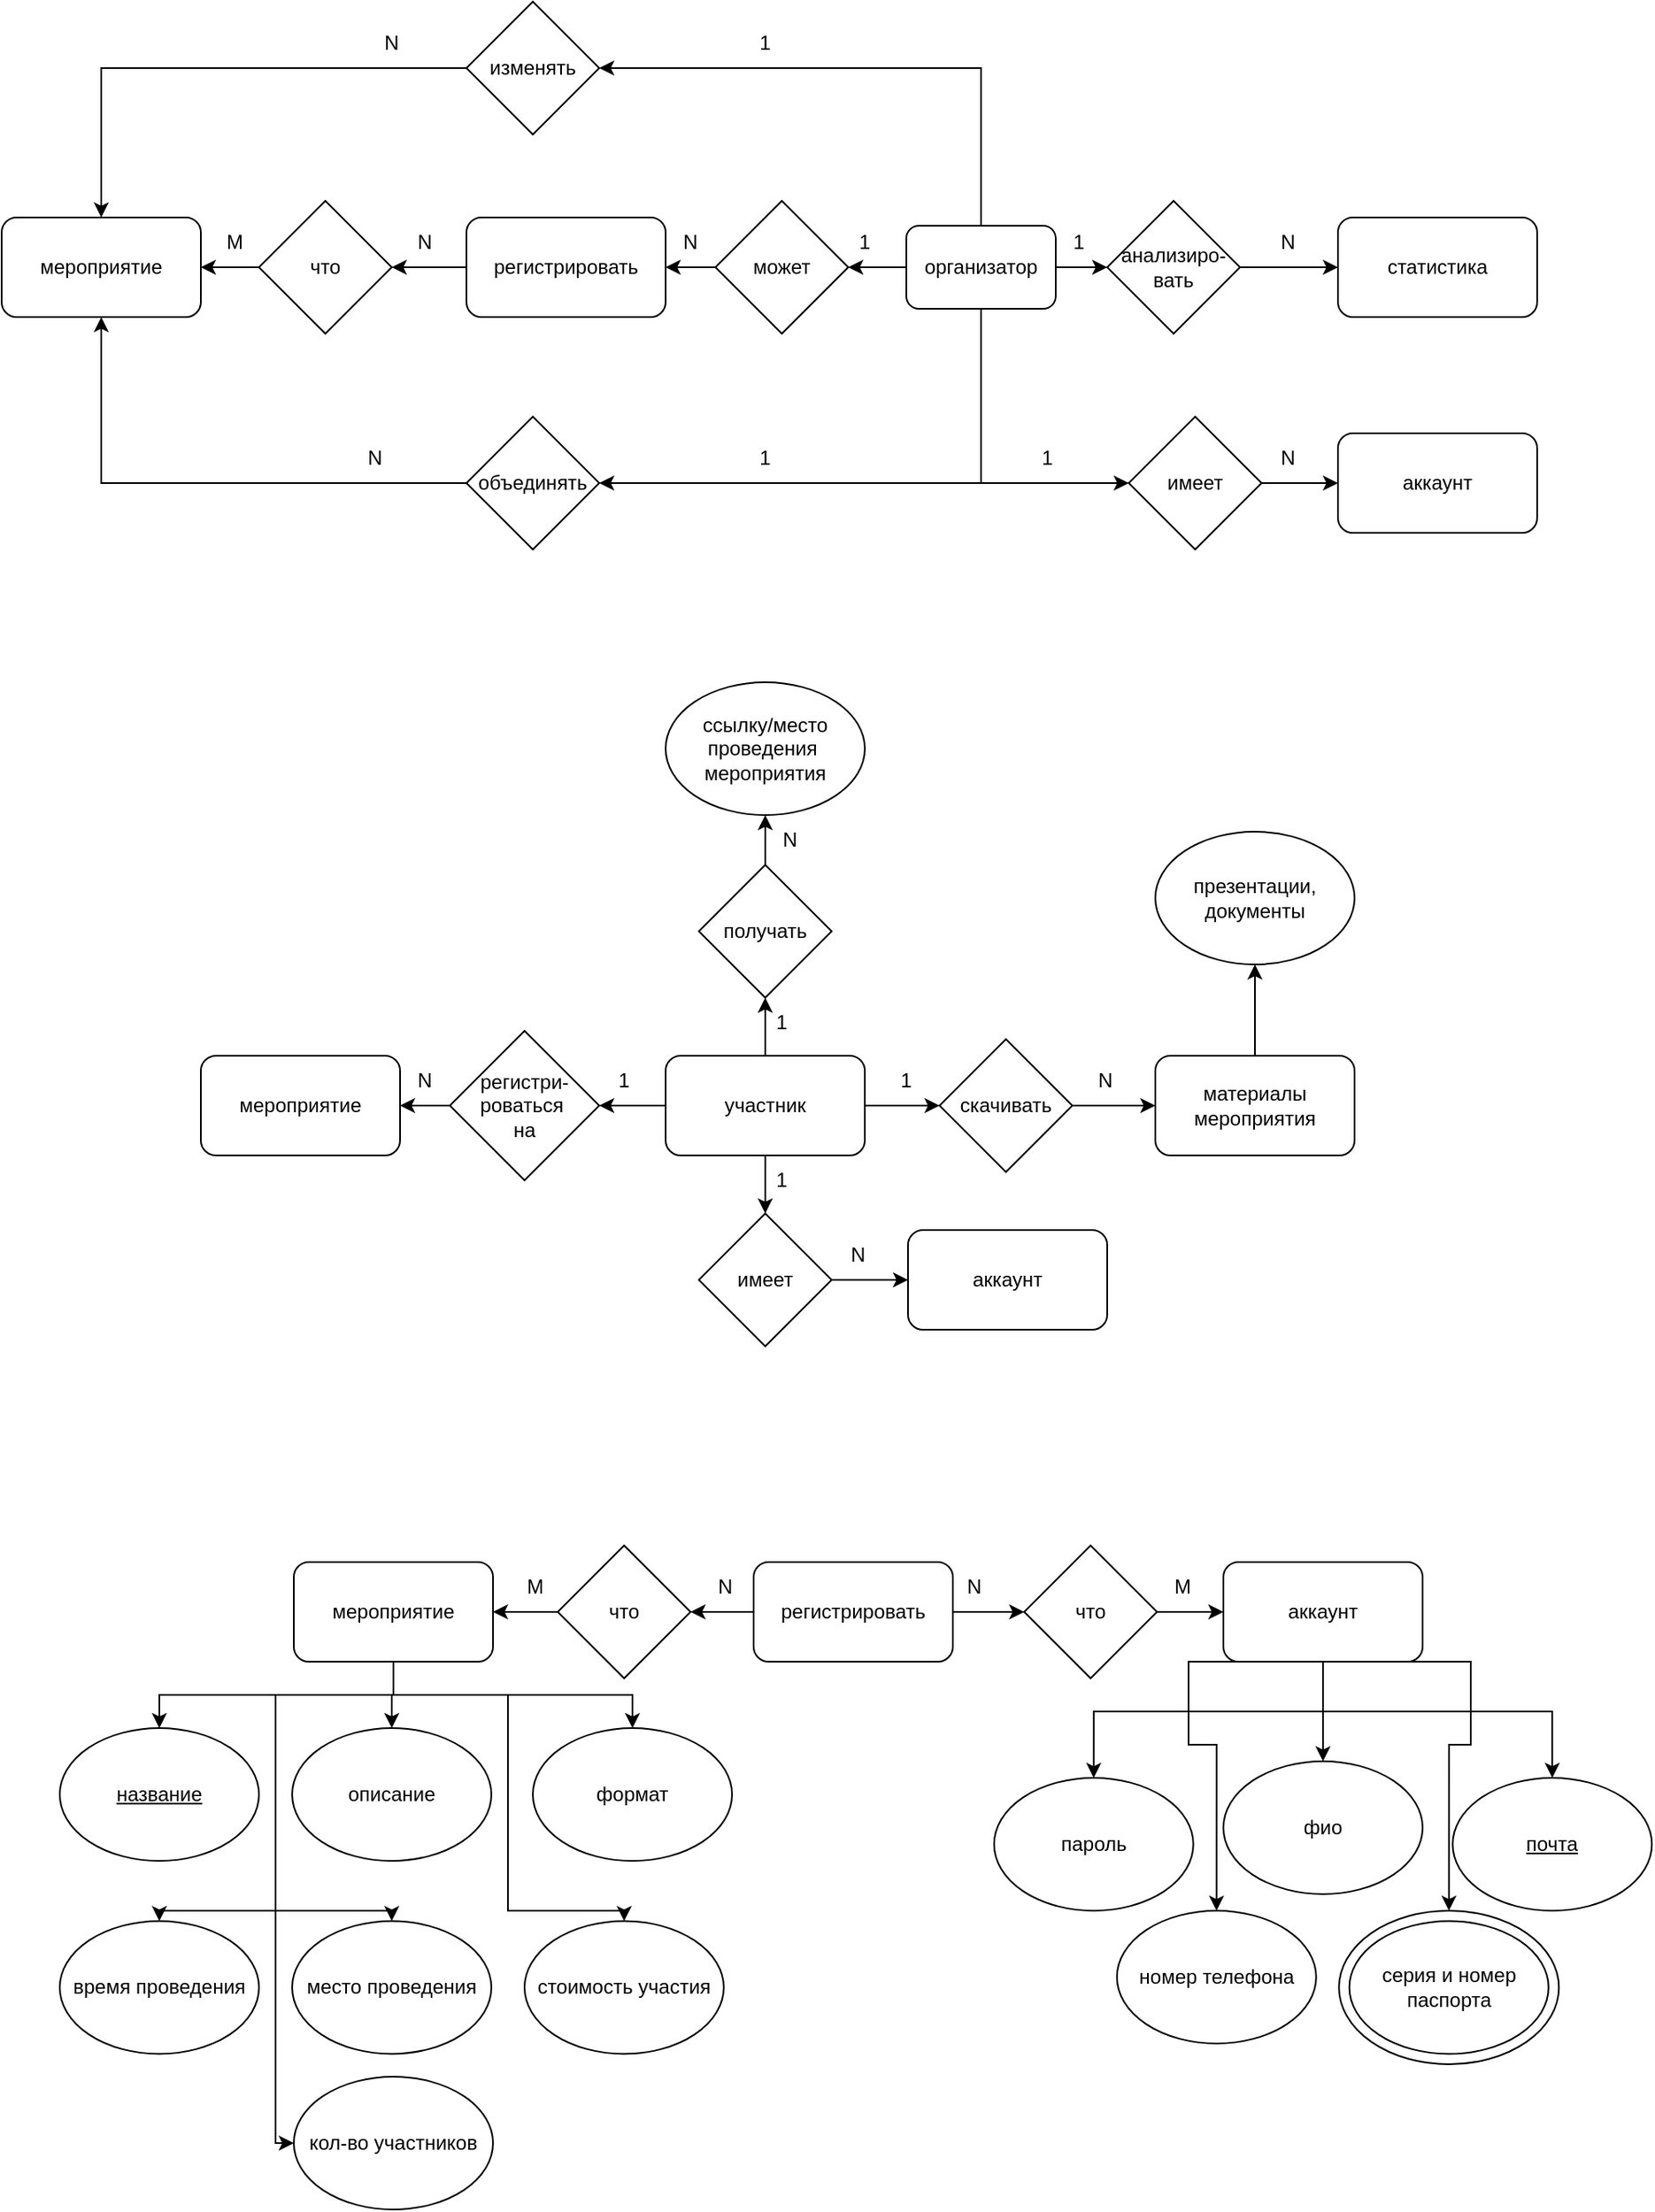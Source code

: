 <mxfile version="24.7.16">
  <diagram name="Страница — 1" id="YensprGPjTM1d7uEWsoD">
    <mxGraphModel dx="2220" dy="796" grid="1" gridSize="10" guides="1" tooltips="1" connect="1" arrows="1" fold="1" page="1" pageScale="1" pageWidth="827" pageHeight="1169" math="0" shadow="0">
      <root>
        <mxCell id="0" />
        <mxCell id="1" parent="0" />
        <mxCell id="8CcNq75CWnog5WnfZl6e-116" value="" style="ellipse;whiteSpace=wrap;html=1;" vertex="1" parent="1">
          <mxGeometry x="700.62" y="1180" width="132.5" height="92.5" as="geometry" />
        </mxCell>
        <mxCell id="8CcNq75CWnog5WnfZl6e-115" value="серия и номер паспорта" style="ellipse;whiteSpace=wrap;html=1;" vertex="1" parent="1">
          <mxGeometry x="706.87" y="1186.25" width="120" height="80" as="geometry" />
        </mxCell>
        <mxCell id="8CcNq75CWnog5WnfZl6e-18" style="edgeStyle=orthogonalEdgeStyle;rounded=0;orthogonalLoop=1;jettySize=auto;html=1;exitX=0.5;exitY=0;exitDx=0;exitDy=0;entryX=1;entryY=0.5;entryDx=0;entryDy=0;" edge="1" parent="1" source="8CcNq75CWnog5WnfZl6e-2" target="8CcNq75CWnog5WnfZl6e-5">
          <mxGeometry relative="1" as="geometry" />
        </mxCell>
        <mxCell id="8CcNq75CWnog5WnfZl6e-22" style="edgeStyle=orthogonalEdgeStyle;rounded=0;orthogonalLoop=1;jettySize=auto;html=1;exitX=1;exitY=0.5;exitDx=0;exitDy=0;entryX=0;entryY=0.5;entryDx=0;entryDy=0;" edge="1" parent="1" source="8CcNq75CWnog5WnfZl6e-2" target="8CcNq75CWnog5WnfZl6e-8">
          <mxGeometry relative="1" as="geometry" />
        </mxCell>
        <mxCell id="8CcNq75CWnog5WnfZl6e-30" style="edgeStyle=orthogonalEdgeStyle;rounded=0;orthogonalLoop=1;jettySize=auto;html=1;exitX=0.5;exitY=1;exitDx=0;exitDy=0;entryX=1;entryY=0.5;entryDx=0;entryDy=0;" edge="1" parent="1" source="8CcNq75CWnog5WnfZl6e-2" target="8CcNq75CWnog5WnfZl6e-6">
          <mxGeometry relative="1" as="geometry" />
        </mxCell>
        <mxCell id="8CcNq75CWnog5WnfZl6e-31" style="edgeStyle=orthogonalEdgeStyle;rounded=0;orthogonalLoop=1;jettySize=auto;html=1;exitX=0.5;exitY=1;exitDx=0;exitDy=0;entryX=0;entryY=0.5;entryDx=0;entryDy=0;" edge="1" parent="1" source="8CcNq75CWnog5WnfZl6e-2" target="8CcNq75CWnog5WnfZl6e-26">
          <mxGeometry relative="1" as="geometry" />
        </mxCell>
        <mxCell id="8CcNq75CWnog5WnfZl6e-82" style="edgeStyle=orthogonalEdgeStyle;rounded=0;orthogonalLoop=1;jettySize=auto;html=1;exitX=0;exitY=0.5;exitDx=0;exitDy=0;entryX=1;entryY=0.5;entryDx=0;entryDy=0;" edge="1" parent="1" source="8CcNq75CWnog5WnfZl6e-2" target="8CcNq75CWnog5WnfZl6e-79">
          <mxGeometry relative="1" as="geometry" />
        </mxCell>
        <mxCell id="8CcNq75CWnog5WnfZl6e-2" value="&lt;font face=&quot;Helvetica&quot; style=&quot;font-size: 12px;&quot;&gt;организатор&lt;/font&gt;" style="rounded=1;whiteSpace=wrap;html=1;" vertex="1" parent="1">
          <mxGeometry x="440" y="165" width="90" height="50" as="geometry" />
        </mxCell>
        <mxCell id="8CcNq75CWnog5WnfZl6e-20" style="edgeStyle=orthogonalEdgeStyle;rounded=0;orthogonalLoop=1;jettySize=auto;html=1;entryX=0.5;entryY=0;entryDx=0;entryDy=0;" edge="1" parent="1" source="8CcNq75CWnog5WnfZl6e-5" target="8CcNq75CWnog5WnfZl6e-10">
          <mxGeometry relative="1" as="geometry" />
        </mxCell>
        <mxCell id="8CcNq75CWnog5WnfZl6e-5" value="изменять" style="rhombus;whiteSpace=wrap;html=1;" vertex="1" parent="1">
          <mxGeometry x="175" y="30" width="80" height="80" as="geometry" />
        </mxCell>
        <mxCell id="8CcNq75CWnog5WnfZl6e-21" style="edgeStyle=orthogonalEdgeStyle;rounded=0;orthogonalLoop=1;jettySize=auto;html=1;exitX=0;exitY=0.5;exitDx=0;exitDy=0;entryX=0.5;entryY=1;entryDx=0;entryDy=0;" edge="1" parent="1" source="8CcNq75CWnog5WnfZl6e-6" target="8CcNq75CWnog5WnfZl6e-10">
          <mxGeometry relative="1" as="geometry" />
        </mxCell>
        <mxCell id="8CcNq75CWnog5WnfZl6e-6" value="объединять" style="rhombus;whiteSpace=wrap;html=1;" vertex="1" parent="1">
          <mxGeometry x="175" y="280" width="80" height="80" as="geometry" />
        </mxCell>
        <mxCell id="8CcNq75CWnog5WnfZl6e-23" style="edgeStyle=orthogonalEdgeStyle;rounded=0;orthogonalLoop=1;jettySize=auto;html=1;exitX=1;exitY=0.5;exitDx=0;exitDy=0;entryX=0;entryY=0.5;entryDx=0;entryDy=0;" edge="1" parent="1" source="8CcNq75CWnog5WnfZl6e-8" target="8CcNq75CWnog5WnfZl6e-9">
          <mxGeometry relative="1" as="geometry" />
        </mxCell>
        <mxCell id="8CcNq75CWnog5WnfZl6e-8" value="анализиро-&lt;div&gt;вать&lt;/div&gt;" style="rhombus;whiteSpace=wrap;html=1;" vertex="1" parent="1">
          <mxGeometry x="561" y="150" width="80" height="80" as="geometry" />
        </mxCell>
        <mxCell id="8CcNq75CWnog5WnfZl6e-9" value="статистика" style="rounded=1;whiteSpace=wrap;html=1;" vertex="1" parent="1">
          <mxGeometry x="700" y="160" width="120" height="60" as="geometry" />
        </mxCell>
        <mxCell id="8CcNq75CWnog5WnfZl6e-10" value="мероприятие" style="rounded=1;whiteSpace=wrap;html=1;" vertex="1" parent="1">
          <mxGeometry x="-105" y="160" width="120" height="60" as="geometry" />
        </mxCell>
        <mxCell id="8CcNq75CWnog5WnfZl6e-28" style="edgeStyle=orthogonalEdgeStyle;rounded=0;orthogonalLoop=1;jettySize=auto;html=1;exitX=1;exitY=0.5;exitDx=0;exitDy=0;entryX=0;entryY=0.5;entryDx=0;entryDy=0;" edge="1" parent="1" source="8CcNq75CWnog5WnfZl6e-26" target="8CcNq75CWnog5WnfZl6e-27">
          <mxGeometry relative="1" as="geometry" />
        </mxCell>
        <mxCell id="8CcNq75CWnog5WnfZl6e-26" value="имеет" style="rhombus;whiteSpace=wrap;html=1;" vertex="1" parent="1">
          <mxGeometry x="574" y="280" width="80" height="80" as="geometry" />
        </mxCell>
        <mxCell id="8CcNq75CWnog5WnfZl6e-27" value="аккаунт" style="rounded=1;whiteSpace=wrap;html=1;" vertex="1" parent="1">
          <mxGeometry x="700" y="290" width="120" height="60" as="geometry" />
        </mxCell>
        <mxCell id="8CcNq75CWnog5WnfZl6e-42" style="edgeStyle=orthogonalEdgeStyle;rounded=0;orthogonalLoop=1;jettySize=auto;html=1;exitX=0;exitY=0.5;exitDx=0;exitDy=0;entryX=1;entryY=0.5;entryDx=0;entryDy=0;" edge="1" parent="1" source="8CcNq75CWnog5WnfZl6e-29" target="8CcNq75CWnog5WnfZl6e-41">
          <mxGeometry relative="1" as="geometry" />
        </mxCell>
        <mxCell id="8CcNq75CWnog5WnfZl6e-47" style="edgeStyle=orthogonalEdgeStyle;rounded=0;orthogonalLoop=1;jettySize=auto;html=1;exitX=0.5;exitY=0;exitDx=0;exitDy=0;entryX=0.5;entryY=1;entryDx=0;entryDy=0;" edge="1" parent="1" source="8CcNq75CWnog5WnfZl6e-29" target="8CcNq75CWnog5WnfZl6e-46">
          <mxGeometry relative="1" as="geometry" />
        </mxCell>
        <mxCell id="8CcNq75CWnog5WnfZl6e-51" style="edgeStyle=orthogonalEdgeStyle;rounded=0;orthogonalLoop=1;jettySize=auto;html=1;exitX=1;exitY=0.5;exitDx=0;exitDy=0;entryX=0;entryY=0.5;entryDx=0;entryDy=0;" edge="1" parent="1" source="8CcNq75CWnog5WnfZl6e-29" target="8CcNq75CWnog5WnfZl6e-50">
          <mxGeometry relative="1" as="geometry" />
        </mxCell>
        <mxCell id="8CcNq75CWnog5WnfZl6e-60" style="edgeStyle=orthogonalEdgeStyle;rounded=0;orthogonalLoop=1;jettySize=auto;html=1;exitX=0.5;exitY=1;exitDx=0;exitDy=0;entryX=0.5;entryY=0;entryDx=0;entryDy=0;" edge="1" parent="1" source="8CcNq75CWnog5WnfZl6e-29" target="8CcNq75CWnog5WnfZl6e-58">
          <mxGeometry relative="1" as="geometry" />
        </mxCell>
        <mxCell id="8CcNq75CWnog5WnfZl6e-29" value="участник" style="rounded=1;whiteSpace=wrap;html=1;" vertex="1" parent="1">
          <mxGeometry x="295" y="665" width="120" height="60" as="geometry" />
        </mxCell>
        <mxCell id="8CcNq75CWnog5WnfZl6e-45" style="edgeStyle=orthogonalEdgeStyle;rounded=0;orthogonalLoop=1;jettySize=auto;html=1;exitX=0;exitY=0.5;exitDx=0;exitDy=0;entryX=1;entryY=0.5;entryDx=0;entryDy=0;" edge="1" parent="1" source="8CcNq75CWnog5WnfZl6e-41" target="8CcNq75CWnog5WnfZl6e-44">
          <mxGeometry relative="1" as="geometry" />
        </mxCell>
        <mxCell id="8CcNq75CWnog5WnfZl6e-41" value="&lt;font face=&quot;Helvetica&quot; style=&quot;font-size: 12px;&quot;&gt;регистри-&lt;/font&gt;&lt;div&gt;&lt;font face=&quot;Helvetica&quot; style=&quot;font-size: 12px;&quot;&gt;роваться&amp;nbsp;&lt;/font&gt;&lt;/div&gt;&lt;div&gt;&lt;font face=&quot;Helvetica&quot; style=&quot;font-size: 12px;&quot;&gt;на&lt;/font&gt;&lt;/div&gt;" style="rhombus;whiteSpace=wrap;html=1;" vertex="1" parent="1">
          <mxGeometry x="165" y="650" width="90" height="90" as="geometry" />
        </mxCell>
        <mxCell id="8CcNq75CWnog5WnfZl6e-44" value="мероприятие" style="rounded=1;whiteSpace=wrap;html=1;" vertex="1" parent="1">
          <mxGeometry x="15" y="665" width="120" height="60" as="geometry" />
        </mxCell>
        <mxCell id="8CcNq75CWnog5WnfZl6e-49" style="edgeStyle=orthogonalEdgeStyle;rounded=0;orthogonalLoop=1;jettySize=auto;html=1;exitX=0.5;exitY=0;exitDx=0;exitDy=0;entryX=0.5;entryY=1;entryDx=0;entryDy=0;" edge="1" parent="1" source="8CcNq75CWnog5WnfZl6e-46" target="8CcNq75CWnog5WnfZl6e-48">
          <mxGeometry relative="1" as="geometry" />
        </mxCell>
        <mxCell id="8CcNq75CWnog5WnfZl6e-46" value="получать" style="rhombus;whiteSpace=wrap;html=1;" vertex="1" parent="1">
          <mxGeometry x="315" y="550" width="80" height="80" as="geometry" />
        </mxCell>
        <mxCell id="8CcNq75CWnog5WnfZl6e-48" value="ссылку/место&lt;div&gt;проведения&amp;nbsp;&lt;/div&gt;&lt;div&gt;мероприятия&lt;/div&gt;" style="ellipse;whiteSpace=wrap;html=1;" vertex="1" parent="1">
          <mxGeometry x="295" y="440" width="120" height="80" as="geometry" />
        </mxCell>
        <mxCell id="8CcNq75CWnog5WnfZl6e-53" style="edgeStyle=orthogonalEdgeStyle;rounded=0;orthogonalLoop=1;jettySize=auto;html=1;exitX=1;exitY=0.5;exitDx=0;exitDy=0;entryX=0;entryY=0.5;entryDx=0;entryDy=0;" edge="1" parent="1" source="8CcNq75CWnog5WnfZl6e-50" target="8CcNq75CWnog5WnfZl6e-52">
          <mxGeometry relative="1" as="geometry" />
        </mxCell>
        <mxCell id="8CcNq75CWnog5WnfZl6e-50" value="скачивать" style="rhombus;whiteSpace=wrap;html=1;" vertex="1" parent="1">
          <mxGeometry x="460" y="655" width="80" height="80" as="geometry" />
        </mxCell>
        <mxCell id="8CcNq75CWnog5WnfZl6e-55" style="edgeStyle=orthogonalEdgeStyle;rounded=0;orthogonalLoop=1;jettySize=auto;html=1;exitX=0.5;exitY=0;exitDx=0;exitDy=0;entryX=0.5;entryY=1;entryDx=0;entryDy=0;" edge="1" parent="1" source="8CcNq75CWnog5WnfZl6e-52" target="8CcNq75CWnog5WnfZl6e-54">
          <mxGeometry relative="1" as="geometry" />
        </mxCell>
        <mxCell id="8CcNq75CWnog5WnfZl6e-52" value="материалы мероприятия" style="rounded=1;whiteSpace=wrap;html=1;" vertex="1" parent="1">
          <mxGeometry x="590" y="665" width="120" height="60" as="geometry" />
        </mxCell>
        <mxCell id="8CcNq75CWnog5WnfZl6e-54" value="презентации, документы" style="ellipse;whiteSpace=wrap;html=1;" vertex="1" parent="1">
          <mxGeometry x="590" y="530" width="120" height="80" as="geometry" />
        </mxCell>
        <mxCell id="8CcNq75CWnog5WnfZl6e-57" style="edgeStyle=orthogonalEdgeStyle;rounded=0;orthogonalLoop=1;jettySize=auto;html=1;exitX=1;exitY=0.5;exitDx=0;exitDy=0;entryX=0;entryY=0.5;entryDx=0;entryDy=0;" edge="1" parent="1" source="8CcNq75CWnog5WnfZl6e-58" target="8CcNq75CWnog5WnfZl6e-59">
          <mxGeometry relative="1" as="geometry" />
        </mxCell>
        <mxCell id="8CcNq75CWnog5WnfZl6e-58" value="имеет" style="rhombus;whiteSpace=wrap;html=1;" vertex="1" parent="1">
          <mxGeometry x="315" y="760" width="80" height="80" as="geometry" />
        </mxCell>
        <mxCell id="8CcNq75CWnog5WnfZl6e-59" value="аккаунт" style="rounded=1;whiteSpace=wrap;html=1;" vertex="1" parent="1">
          <mxGeometry x="441" y="770" width="120" height="60" as="geometry" />
        </mxCell>
        <mxCell id="8CcNq75CWnog5WnfZl6e-61" value="1" style="text;html=1;align=center;verticalAlign=middle;whiteSpace=wrap;rounded=0;" vertex="1" parent="1">
          <mxGeometry x="335" y="630" width="60" height="30" as="geometry" />
        </mxCell>
        <mxCell id="8CcNq75CWnog5WnfZl6e-62" value="N" style="text;html=1;align=center;verticalAlign=middle;whiteSpace=wrap;rounded=0;" vertex="1" parent="1">
          <mxGeometry x="530" y="665" width="60" height="30" as="geometry" />
        </mxCell>
        <mxCell id="8CcNq75CWnog5WnfZl6e-63" value="N" style="text;html=1;align=center;verticalAlign=middle;whiteSpace=wrap;rounded=0;" vertex="1" parent="1">
          <mxGeometry x="340" y="520" width="60" height="30" as="geometry" />
        </mxCell>
        <mxCell id="8CcNq75CWnog5WnfZl6e-64" value="N" style="text;html=1;align=center;verticalAlign=middle;whiteSpace=wrap;rounded=0;" vertex="1" parent="1">
          <mxGeometry x="120" y="665" width="60" height="30" as="geometry" />
        </mxCell>
        <mxCell id="8CcNq75CWnog5WnfZl6e-65" value="1" style="text;html=1;align=center;verticalAlign=middle;whiteSpace=wrap;rounded=0;" vertex="1" parent="1">
          <mxGeometry x="240" y="665" width="60" height="30" as="geometry" />
        </mxCell>
        <mxCell id="8CcNq75CWnog5WnfZl6e-66" value="1" style="text;html=1;align=center;verticalAlign=middle;whiteSpace=wrap;rounded=0;" vertex="1" parent="1">
          <mxGeometry x="410" y="665" width="60" height="30" as="geometry" />
        </mxCell>
        <mxCell id="8CcNq75CWnog5WnfZl6e-67" value="1" style="text;html=1;align=center;verticalAlign=middle;whiteSpace=wrap;rounded=0;" vertex="1" parent="1">
          <mxGeometry x="335" y="725" width="60" height="30" as="geometry" />
        </mxCell>
        <mxCell id="8CcNq75CWnog5WnfZl6e-69" value="1" style="text;html=1;align=center;verticalAlign=middle;whiteSpace=wrap;rounded=0;" vertex="1" parent="1">
          <mxGeometry x="495" y="290" width="60" height="30" as="geometry" />
        </mxCell>
        <mxCell id="8CcNq75CWnog5WnfZl6e-71" value="1" style="text;html=1;align=center;verticalAlign=middle;whiteSpace=wrap;rounded=0;" vertex="1" parent="1">
          <mxGeometry x="325" y="290" width="60" height="30" as="geometry" />
        </mxCell>
        <mxCell id="8CcNq75CWnog5WnfZl6e-73" value="1" style="text;html=1;align=center;verticalAlign=middle;whiteSpace=wrap;rounded=0;" vertex="1" parent="1">
          <mxGeometry x="514" y="160" width="60" height="30" as="geometry" />
        </mxCell>
        <mxCell id="8CcNq75CWnog5WnfZl6e-74" value="1" style="text;html=1;align=center;verticalAlign=middle;whiteSpace=wrap;rounded=0;" vertex="1" parent="1">
          <mxGeometry x="325" y="40" width="60" height="30" as="geometry" />
        </mxCell>
        <mxCell id="8CcNq75CWnog5WnfZl6e-75" value="N" style="text;html=1;align=center;verticalAlign=middle;whiteSpace=wrap;rounded=0;" vertex="1" parent="1">
          <mxGeometry x="100" y="40" width="60" height="30" as="geometry" />
        </mxCell>
        <mxCell id="8CcNq75CWnog5WnfZl6e-76" value="N" style="text;html=1;align=center;verticalAlign=middle;whiteSpace=wrap;rounded=0;" vertex="1" parent="1">
          <mxGeometry x="90" y="290" width="60" height="30" as="geometry" />
        </mxCell>
        <mxCell id="8CcNq75CWnog5WnfZl6e-77" value="N" style="text;html=1;align=center;verticalAlign=middle;whiteSpace=wrap;rounded=0;" vertex="1" parent="1">
          <mxGeometry x="640" y="160" width="60" height="30" as="geometry" />
        </mxCell>
        <mxCell id="8CcNq75CWnog5WnfZl6e-83" style="edgeStyle=orthogonalEdgeStyle;rounded=0;orthogonalLoop=1;jettySize=auto;html=1;exitX=0;exitY=0.5;exitDx=0;exitDy=0;entryX=1;entryY=0.5;entryDx=0;entryDy=0;" edge="1" parent="1" source="8CcNq75CWnog5WnfZl6e-79" target="8CcNq75CWnog5WnfZl6e-80">
          <mxGeometry relative="1" as="geometry" />
        </mxCell>
        <mxCell id="8CcNq75CWnog5WnfZl6e-79" value="может" style="rhombus;whiteSpace=wrap;html=1;" vertex="1" parent="1">
          <mxGeometry x="325" y="150" width="80" height="80" as="geometry" />
        </mxCell>
        <mxCell id="8CcNq75CWnog5WnfZl6e-84" style="edgeStyle=orthogonalEdgeStyle;rounded=0;orthogonalLoop=1;jettySize=auto;html=1;exitX=0;exitY=0.5;exitDx=0;exitDy=0;entryX=1;entryY=0.5;entryDx=0;entryDy=0;" edge="1" parent="1" source="8CcNq75CWnog5WnfZl6e-80" target="8CcNq75CWnog5WnfZl6e-81">
          <mxGeometry relative="1" as="geometry" />
        </mxCell>
        <mxCell id="8CcNq75CWnog5WnfZl6e-80" value="регистрировать" style="rounded=1;whiteSpace=wrap;html=1;" vertex="1" parent="1">
          <mxGeometry x="175" y="160" width="120" height="60" as="geometry" />
        </mxCell>
        <mxCell id="8CcNq75CWnog5WnfZl6e-85" style="edgeStyle=orthogonalEdgeStyle;rounded=0;orthogonalLoop=1;jettySize=auto;html=1;exitX=0;exitY=0.5;exitDx=0;exitDy=0;entryX=1;entryY=0.5;entryDx=0;entryDy=0;" edge="1" parent="1" source="8CcNq75CWnog5WnfZl6e-81" target="8CcNq75CWnog5WnfZl6e-10">
          <mxGeometry relative="1" as="geometry" />
        </mxCell>
        <mxCell id="8CcNq75CWnog5WnfZl6e-81" value="что" style="rhombus;whiteSpace=wrap;html=1;" vertex="1" parent="1">
          <mxGeometry x="50" y="150" width="80" height="80" as="geometry" />
        </mxCell>
        <mxCell id="8CcNq75CWnog5WnfZl6e-86" value="N" style="text;html=1;align=center;verticalAlign=middle;whiteSpace=wrap;rounded=0;" vertex="1" parent="1">
          <mxGeometry x="280" y="160" width="60" height="30" as="geometry" />
        </mxCell>
        <mxCell id="8CcNq75CWnog5WnfZl6e-87" value="1" style="text;html=1;align=center;verticalAlign=middle;whiteSpace=wrap;rounded=0;" vertex="1" parent="1">
          <mxGeometry x="385" y="160" width="60" height="30" as="geometry" />
        </mxCell>
        <mxCell id="8CcNq75CWnog5WnfZl6e-93" style="edgeStyle=orthogonalEdgeStyle;rounded=0;orthogonalLoop=1;jettySize=auto;html=1;exitX=0;exitY=0.5;exitDx=0;exitDy=0;entryX=1;entryY=0.5;entryDx=0;entryDy=0;" edge="1" parent="1" source="8CcNq75CWnog5WnfZl6e-90" target="8CcNq75CWnog5WnfZl6e-91">
          <mxGeometry relative="1" as="geometry" />
        </mxCell>
        <mxCell id="8CcNq75CWnog5WnfZl6e-94" style="edgeStyle=orthogonalEdgeStyle;rounded=0;orthogonalLoop=1;jettySize=auto;html=1;exitX=1;exitY=0.5;exitDx=0;exitDy=0;entryX=0;entryY=0.5;entryDx=0;entryDy=0;" edge="1" parent="1" source="8CcNq75CWnog5WnfZl6e-90" target="8CcNq75CWnog5WnfZl6e-92">
          <mxGeometry relative="1" as="geometry" />
        </mxCell>
        <mxCell id="8CcNq75CWnog5WnfZl6e-90" value="регистрировать" style="rounded=1;whiteSpace=wrap;html=1;" vertex="1" parent="1">
          <mxGeometry x="348" y="970" width="120" height="60" as="geometry" />
        </mxCell>
        <mxCell id="8CcNq75CWnog5WnfZl6e-103" style="edgeStyle=orthogonalEdgeStyle;rounded=0;orthogonalLoop=1;jettySize=auto;html=1;exitX=0;exitY=0.5;exitDx=0;exitDy=0;entryX=1;entryY=0.5;entryDx=0;entryDy=0;" edge="1" parent="1" source="8CcNq75CWnog5WnfZl6e-91" target="8CcNq75CWnog5WnfZl6e-98">
          <mxGeometry relative="1" as="geometry" />
        </mxCell>
        <mxCell id="8CcNq75CWnog5WnfZl6e-91" value="что" style="rhombus;whiteSpace=wrap;html=1;" vertex="1" parent="1">
          <mxGeometry x="230" y="960" width="80" height="80" as="geometry" />
        </mxCell>
        <mxCell id="8CcNq75CWnog5WnfZl6e-106" style="edgeStyle=orthogonalEdgeStyle;rounded=0;orthogonalLoop=1;jettySize=auto;html=1;exitX=1;exitY=0.5;exitDx=0;exitDy=0;entryX=0;entryY=0.5;entryDx=0;entryDy=0;" edge="1" parent="1" source="8CcNq75CWnog5WnfZl6e-92" target="8CcNq75CWnog5WnfZl6e-105">
          <mxGeometry relative="1" as="geometry" />
        </mxCell>
        <mxCell id="8CcNq75CWnog5WnfZl6e-92" value="что" style="rhombus;whiteSpace=wrap;html=1;" vertex="1" parent="1">
          <mxGeometry x="511" y="960" width="80" height="80" as="geometry" />
        </mxCell>
        <mxCell id="8CcNq75CWnog5WnfZl6e-96" value="N" style="text;html=1;align=center;verticalAlign=middle;whiteSpace=wrap;rounded=0;" vertex="1" parent="1">
          <mxGeometry x="301" y="970" width="60" height="30" as="geometry" />
        </mxCell>
        <mxCell id="8CcNq75CWnog5WnfZl6e-97" value="N" style="text;html=1;align=center;verticalAlign=middle;whiteSpace=wrap;rounded=0;" vertex="1" parent="1">
          <mxGeometry x="451" y="970" width="60" height="30" as="geometry" />
        </mxCell>
        <mxCell id="8CcNq75CWnog5WnfZl6e-130" style="edgeStyle=orthogonalEdgeStyle;rounded=0;orthogonalLoop=1;jettySize=auto;html=1;exitX=0.5;exitY=1;exitDx=0;exitDy=0;entryX=0.5;entryY=0;entryDx=0;entryDy=0;" edge="1" parent="1" source="8CcNq75CWnog5WnfZl6e-98" target="8CcNq75CWnog5WnfZl6e-123">
          <mxGeometry relative="1" as="geometry">
            <Array as="points">
              <mxPoint x="131" y="1050" />
              <mxPoint x="-10" y="1050" />
            </Array>
          </mxGeometry>
        </mxCell>
        <mxCell id="8CcNq75CWnog5WnfZl6e-131" style="edgeStyle=orthogonalEdgeStyle;rounded=0;orthogonalLoop=1;jettySize=auto;html=1;exitX=0.5;exitY=1;exitDx=0;exitDy=0;entryX=0.5;entryY=0;entryDx=0;entryDy=0;" edge="1" parent="1" source="8CcNq75CWnog5WnfZl6e-98" target="8CcNq75CWnog5WnfZl6e-126">
          <mxGeometry relative="1" as="geometry">
            <Array as="points">
              <mxPoint x="131" y="1050" />
              <mxPoint x="275" y="1050" />
              <mxPoint x="275" y="1070" />
            </Array>
          </mxGeometry>
        </mxCell>
        <mxCell id="8CcNq75CWnog5WnfZl6e-132" style="edgeStyle=orthogonalEdgeStyle;rounded=0;orthogonalLoop=1;jettySize=auto;html=1;exitX=0.5;exitY=1;exitDx=0;exitDy=0;entryX=0.5;entryY=0;entryDx=0;entryDy=0;" edge="1" parent="1" source="8CcNq75CWnog5WnfZl6e-98" target="8CcNq75CWnog5WnfZl6e-124">
          <mxGeometry relative="1" as="geometry" />
        </mxCell>
        <mxCell id="8CcNq75CWnog5WnfZl6e-138" style="edgeStyle=orthogonalEdgeStyle;rounded=0;orthogonalLoop=1;jettySize=auto;html=1;exitX=0.5;exitY=1;exitDx=0;exitDy=0;entryX=0;entryY=0.5;entryDx=0;entryDy=0;" edge="1" parent="1" source="8CcNq75CWnog5WnfZl6e-98" target="8CcNq75CWnog5WnfZl6e-128">
          <mxGeometry relative="1" as="geometry">
            <Array as="points">
              <mxPoint x="131" y="1050" />
              <mxPoint x="60" y="1050" />
              <mxPoint x="60" y="1320" />
            </Array>
          </mxGeometry>
        </mxCell>
        <mxCell id="8CcNq75CWnog5WnfZl6e-98" value="мероприятие" style="rounded=1;whiteSpace=wrap;html=1;" vertex="1" parent="1">
          <mxGeometry x="71" y="970" width="120" height="60" as="geometry" />
        </mxCell>
        <mxCell id="8CcNq75CWnog5WnfZl6e-101" value="N" style="text;html=1;align=center;verticalAlign=middle;whiteSpace=wrap;rounded=0;" vertex="1" parent="1">
          <mxGeometry x="120" y="160" width="60" height="30" as="geometry" />
        </mxCell>
        <mxCell id="8CcNq75CWnog5WnfZl6e-102" value="M" style="text;html=1;align=center;verticalAlign=middle;resizable=0;points=[];autosize=1;strokeColor=none;fillColor=none;" vertex="1" parent="1">
          <mxGeometry x="20" y="160" width="30" height="30" as="geometry" />
        </mxCell>
        <mxCell id="8CcNq75CWnog5WnfZl6e-104" value="M" style="text;html=1;align=center;verticalAlign=middle;resizable=0;points=[];autosize=1;strokeColor=none;fillColor=none;" vertex="1" parent="1">
          <mxGeometry x="201" y="970" width="30" height="30" as="geometry" />
        </mxCell>
        <mxCell id="8CcNq75CWnog5WnfZl6e-118" style="edgeStyle=orthogonalEdgeStyle;rounded=0;orthogonalLoop=1;jettySize=auto;html=1;entryX=0.5;entryY=0;entryDx=0;entryDy=0;" edge="1" parent="1" source="8CcNq75CWnog5WnfZl6e-105" target="8CcNq75CWnog5WnfZl6e-111">
          <mxGeometry relative="1" as="geometry" />
        </mxCell>
        <mxCell id="8CcNq75CWnog5WnfZl6e-119" style="edgeStyle=orthogonalEdgeStyle;rounded=0;orthogonalLoop=1;jettySize=auto;html=1;entryX=0.5;entryY=0;entryDx=0;entryDy=0;" edge="1" parent="1" source="8CcNq75CWnog5WnfZl6e-105" target="8CcNq75CWnog5WnfZl6e-112">
          <mxGeometry relative="1" as="geometry">
            <Array as="points">
              <mxPoint x="691" y="1060" />
              <mxPoint x="553" y="1060" />
            </Array>
          </mxGeometry>
        </mxCell>
        <mxCell id="8CcNq75CWnog5WnfZl6e-120" style="edgeStyle=orthogonalEdgeStyle;rounded=0;orthogonalLoop=1;jettySize=auto;html=1;entryX=0.5;entryY=0;entryDx=0;entryDy=0;" edge="1" parent="1" source="8CcNq75CWnog5WnfZl6e-105" target="8CcNq75CWnog5WnfZl6e-113">
          <mxGeometry relative="1" as="geometry">
            <Array as="points">
              <mxPoint x="691" y="1060" />
              <mxPoint x="829" y="1060" />
            </Array>
          </mxGeometry>
        </mxCell>
        <mxCell id="8CcNq75CWnog5WnfZl6e-121" style="edgeStyle=orthogonalEdgeStyle;rounded=0;orthogonalLoop=1;jettySize=auto;html=1;exitX=0.5;exitY=1;exitDx=0;exitDy=0;entryX=0.5;entryY=0;entryDx=0;entryDy=0;" edge="1" parent="1" source="8CcNq75CWnog5WnfZl6e-105" target="8CcNq75CWnog5WnfZl6e-114">
          <mxGeometry relative="1" as="geometry">
            <Array as="points">
              <mxPoint x="610" y="1030" />
              <mxPoint x="610" y="1080" />
              <mxPoint x="627" y="1080" />
            </Array>
          </mxGeometry>
        </mxCell>
        <mxCell id="8CcNq75CWnog5WnfZl6e-122" style="edgeStyle=orthogonalEdgeStyle;rounded=0;orthogonalLoop=1;jettySize=auto;html=1;entryX=0.5;entryY=0;entryDx=0;entryDy=0;" edge="1" parent="1" target="8CcNq75CWnog5WnfZl6e-116">
          <mxGeometry relative="1" as="geometry">
            <mxPoint x="690" y="1030" as="sourcePoint" />
            <Array as="points">
              <mxPoint x="780" y="1030" />
              <mxPoint x="780" y="1080" />
              <mxPoint x="767" y="1080" />
            </Array>
          </mxGeometry>
        </mxCell>
        <mxCell id="8CcNq75CWnog5WnfZl6e-105" value="аккаунт" style="rounded=1;whiteSpace=wrap;html=1;" vertex="1" parent="1">
          <mxGeometry x="631" y="970" width="120" height="60" as="geometry" />
        </mxCell>
        <mxCell id="8CcNq75CWnog5WnfZl6e-107" value="N" style="text;html=1;align=center;verticalAlign=middle;whiteSpace=wrap;rounded=0;" vertex="1" parent="1">
          <mxGeometry x="640" y="290" width="60" height="30" as="geometry" />
        </mxCell>
        <mxCell id="8CcNq75CWnog5WnfZl6e-108" value="N" style="text;html=1;align=center;verticalAlign=middle;whiteSpace=wrap;rounded=0;" vertex="1" parent="1">
          <mxGeometry x="381" y="770" width="60" height="30" as="geometry" />
        </mxCell>
        <mxCell id="8CcNq75CWnog5WnfZl6e-110" value="M" style="text;html=1;align=center;verticalAlign=middle;resizable=0;points=[];autosize=1;strokeColor=none;fillColor=none;" vertex="1" parent="1">
          <mxGeometry x="591" y="970" width="30" height="30" as="geometry" />
        </mxCell>
        <mxCell id="8CcNq75CWnog5WnfZl6e-111" value="фио" style="ellipse;whiteSpace=wrap;html=1;" vertex="1" parent="1">
          <mxGeometry x="631" y="1090" width="120" height="80" as="geometry" />
        </mxCell>
        <mxCell id="8CcNq75CWnog5WnfZl6e-112" value="пароль" style="ellipse;whiteSpace=wrap;html=1;" vertex="1" parent="1">
          <mxGeometry x="492.87" y="1100" width="120" height="80" as="geometry" />
        </mxCell>
        <mxCell id="8CcNq75CWnog5WnfZl6e-113" value="&lt;u&gt;почта&lt;/u&gt;" style="ellipse;whiteSpace=wrap;html=1;" vertex="1" parent="1">
          <mxGeometry x="769.12" y="1100" width="120" height="80" as="geometry" />
        </mxCell>
        <mxCell id="8CcNq75CWnog5WnfZl6e-114" value="номер телефона" style="ellipse;whiteSpace=wrap;html=1;" vertex="1" parent="1">
          <mxGeometry x="566.87" y="1180" width="120" height="80" as="geometry" />
        </mxCell>
        <mxCell id="8CcNq75CWnog5WnfZl6e-123" value="&lt;u&gt;название&lt;/u&gt;" style="ellipse;whiteSpace=wrap;html=1;" vertex="1" parent="1">
          <mxGeometry x="-70" y="1070" width="120" height="80" as="geometry" />
        </mxCell>
        <mxCell id="8CcNq75CWnog5WnfZl6e-124" value="описание" style="ellipse;whiteSpace=wrap;html=1;" vertex="1" parent="1">
          <mxGeometry x="70" y="1070" width="120" height="80" as="geometry" />
        </mxCell>
        <mxCell id="8CcNq75CWnog5WnfZl6e-125" value="время проведения" style="ellipse;whiteSpace=wrap;html=1;" vertex="1" parent="1">
          <mxGeometry x="-70" y="1186.25" width="120" height="80" as="geometry" />
        </mxCell>
        <mxCell id="8CcNq75CWnog5WnfZl6e-126" value="формат" style="ellipse;whiteSpace=wrap;html=1;" vertex="1" parent="1">
          <mxGeometry x="215" y="1070" width="120" height="80" as="geometry" />
        </mxCell>
        <mxCell id="8CcNq75CWnog5WnfZl6e-127" value="место проведения" style="ellipse;whiteSpace=wrap;html=1;" vertex="1" parent="1">
          <mxGeometry x="70" y="1186.25" width="120" height="80" as="geometry" />
        </mxCell>
        <mxCell id="8CcNq75CWnog5WnfZl6e-128" value="кол-во участников" style="ellipse;whiteSpace=wrap;html=1;" vertex="1" parent="1">
          <mxGeometry x="71" y="1280" width="120" height="80" as="geometry" />
        </mxCell>
        <mxCell id="8CcNq75CWnog5WnfZl6e-129" value="стоимость участия" style="ellipse;whiteSpace=wrap;html=1;" vertex="1" parent="1">
          <mxGeometry x="210" y="1186.25" width="120" height="80" as="geometry" />
        </mxCell>
        <mxCell id="8CcNq75CWnog5WnfZl6e-137" style="edgeStyle=orthogonalEdgeStyle;rounded=0;orthogonalLoop=1;jettySize=auto;html=1;exitX=0.5;exitY=1;exitDx=0;exitDy=0;entryX=0.5;entryY=0;entryDx=0;entryDy=0;" edge="1" parent="1" source="8CcNq75CWnog5WnfZl6e-98" target="8CcNq75CWnog5WnfZl6e-127">
          <mxGeometry relative="1" as="geometry">
            <Array as="points">
              <mxPoint x="131" y="1050" />
              <mxPoint x="60" y="1050" />
              <mxPoint x="60" y="1180" />
            </Array>
          </mxGeometry>
        </mxCell>
        <mxCell id="8CcNq75CWnog5WnfZl6e-134" style="edgeStyle=orthogonalEdgeStyle;rounded=0;orthogonalLoop=1;jettySize=auto;html=1;exitX=0.5;exitY=1;exitDx=0;exitDy=0;entryX=0.5;entryY=0;entryDx=0;entryDy=0;" edge="1" parent="1" source="8CcNq75CWnog5WnfZl6e-98" target="8CcNq75CWnog5WnfZl6e-129">
          <mxGeometry relative="1" as="geometry">
            <Array as="points">
              <mxPoint x="131" y="1050" />
              <mxPoint x="200" y="1050" />
              <mxPoint x="200" y="1180" />
            </Array>
          </mxGeometry>
        </mxCell>
        <mxCell id="8CcNq75CWnog5WnfZl6e-133" style="edgeStyle=orthogonalEdgeStyle;rounded=0;orthogonalLoop=1;jettySize=auto;html=1;exitX=0.5;exitY=1;exitDx=0;exitDy=0;entryX=0.5;entryY=0;entryDx=0;entryDy=0;" edge="1" parent="1" source="8CcNq75CWnog5WnfZl6e-98" target="8CcNq75CWnog5WnfZl6e-125">
          <mxGeometry relative="1" as="geometry">
            <Array as="points">
              <mxPoint x="131" y="1050" />
              <mxPoint x="60" y="1050" />
              <mxPoint x="60" y="1180" />
            </Array>
          </mxGeometry>
        </mxCell>
      </root>
    </mxGraphModel>
  </diagram>
</mxfile>
